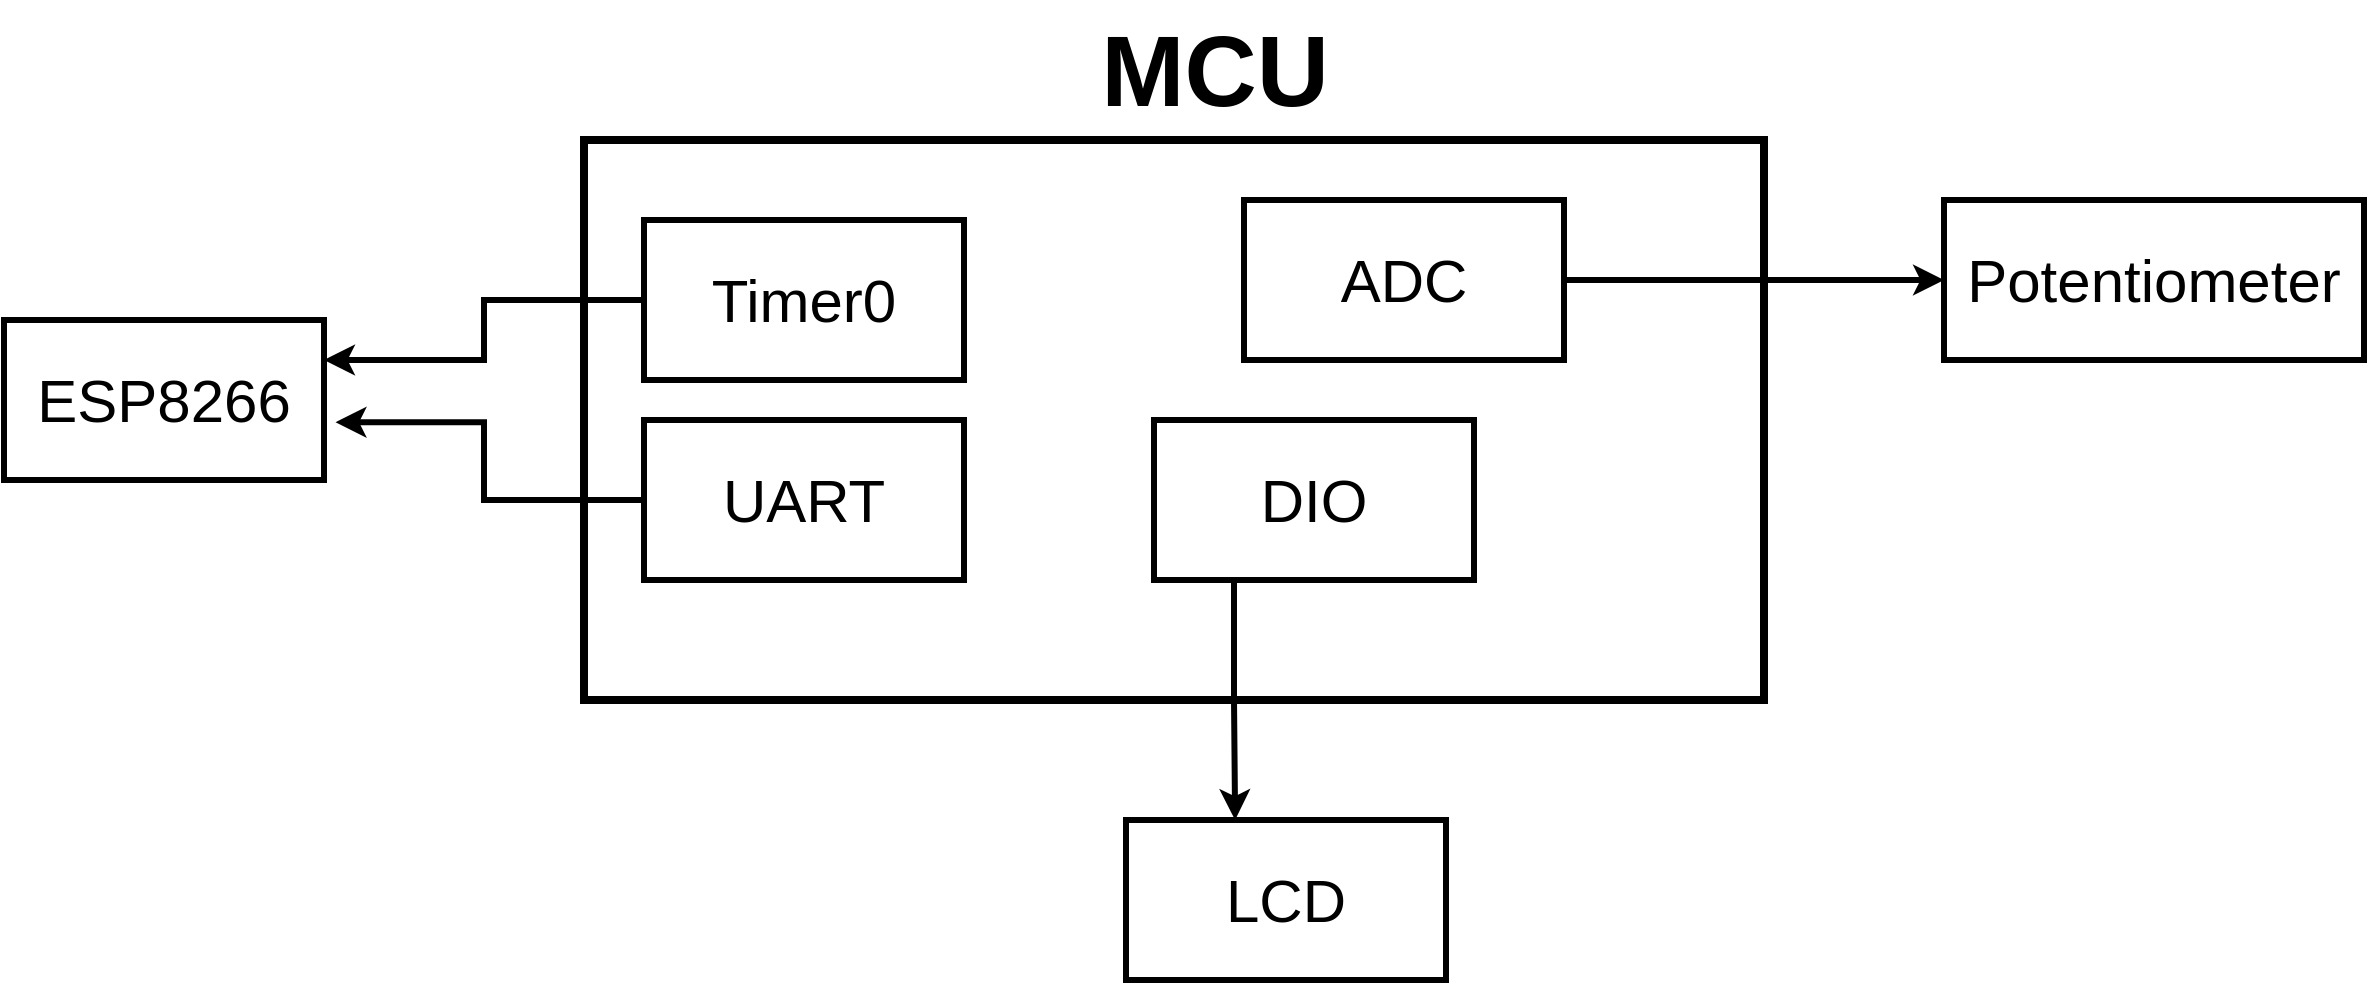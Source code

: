 <mxfile version="24.2.2" type="device">
  <diagram name="Page-1" id="5ctHnmvSYi1qNaNkAI-4">
    <mxGraphModel dx="2250" dy="823" grid="0" gridSize="10" guides="1" tooltips="1" connect="1" arrows="1" fold="1" page="1" pageScale="1" pageWidth="850" pageHeight="1100" math="0" shadow="0">
      <root>
        <mxCell id="0" />
        <mxCell id="1" parent="0" />
        <mxCell id="KsGMaPwchapJVoFfp-x0-2" value="" style="verticalLabelPosition=bottom;verticalAlign=top;html=1;shape=mxgraph.basic.rect;fillColor2=none;strokeWidth=4;size=20;indent=5;fillColor=none;" parent="1" vertex="1">
          <mxGeometry x="-290" y="280" width="590" height="280" as="geometry" />
        </mxCell>
        <mxCell id="KsGMaPwchapJVoFfp-x0-4" value="&lt;font style=&quot;font-size: 50px;&quot;&gt;&lt;b&gt;MCU&lt;/b&gt;&lt;/font&gt;" style="text;html=1;align=center;verticalAlign=middle;resizable=0;points=[];autosize=1;strokeColor=none;fillColor=none;" parent="1" vertex="1">
          <mxGeometry x="-45" y="210" width="140" height="70" as="geometry" />
        </mxCell>
        <mxCell id="KsGMaPwchapJVoFfp-x0-5" value="&lt;font style=&quot;font-size: 30px;&quot;&gt;UART&lt;/font&gt;" style="rounded=0;whiteSpace=wrap;html=1;fillColor=none;strokeWidth=3;" parent="1" vertex="1">
          <mxGeometry x="-260" y="420" width="160" height="80" as="geometry" />
        </mxCell>
        <mxCell id="KsGMaPwchapJVoFfp-x0-9" style="edgeStyle=orthogonalEdgeStyle;rounded=0;orthogonalLoop=1;jettySize=auto;html=1;exitX=0;exitY=0.5;exitDx=0;exitDy=0;entryX=1;entryY=0.25;entryDx=0;entryDy=0;strokeWidth=3;" parent="1" source="KsGMaPwchapJVoFfp-x0-6" target="KsGMaPwchapJVoFfp-x0-8" edge="1">
          <mxGeometry relative="1" as="geometry" />
        </mxCell>
        <mxCell id="KsGMaPwchapJVoFfp-x0-6" value="&lt;font style=&quot;font-size: 30px;&quot;&gt;Timer0&lt;/font&gt;" style="rounded=0;whiteSpace=wrap;html=1;fillColor=none;strokeWidth=3;" parent="1" vertex="1">
          <mxGeometry x="-260" y="320" width="160" height="80" as="geometry" />
        </mxCell>
        <mxCell id="KsGMaPwchapJVoFfp-x0-7" value="&lt;font style=&quot;font-size: 30px;&quot;&gt;DIO&lt;/font&gt;" style="rounded=0;whiteSpace=wrap;html=1;fillColor=none;strokeWidth=3;" parent="1" vertex="1">
          <mxGeometry x="-5" y="420" width="160" height="80" as="geometry" />
        </mxCell>
        <mxCell id="KsGMaPwchapJVoFfp-x0-8" value="&lt;span style=&quot;font-size: 30px;&quot;&gt;ESP8266&lt;/span&gt;" style="rounded=0;whiteSpace=wrap;html=1;fillColor=none;strokeWidth=3;" parent="1" vertex="1">
          <mxGeometry x="-580" y="370" width="160" height="80" as="geometry" />
        </mxCell>
        <mxCell id="KsGMaPwchapJVoFfp-x0-10" style="edgeStyle=orthogonalEdgeStyle;rounded=0;orthogonalLoop=1;jettySize=auto;html=1;exitX=0;exitY=0.5;exitDx=0;exitDy=0;entryX=1.036;entryY=0.639;entryDx=0;entryDy=0;entryPerimeter=0;strokeWidth=3;" parent="1" source="KsGMaPwchapJVoFfp-x0-5" target="KsGMaPwchapJVoFfp-x0-8" edge="1">
          <mxGeometry relative="1" as="geometry" />
        </mxCell>
        <mxCell id="KsGMaPwchapJVoFfp-x0-11" value="&lt;span style=&quot;font-size: 30px;&quot;&gt;LCD&lt;/span&gt;" style="rounded=0;whiteSpace=wrap;html=1;fillColor=none;strokeWidth=3;" parent="1" vertex="1">
          <mxGeometry x="-19" y="620" width="160" height="80" as="geometry" />
        </mxCell>
        <mxCell id="KsGMaPwchapJVoFfp-x0-12" style="edgeStyle=orthogonalEdgeStyle;rounded=0;orthogonalLoop=1;jettySize=auto;html=1;exitX=0.25;exitY=1;exitDx=0;exitDy=0;entryX=0.341;entryY=0;entryDx=0;entryDy=0;entryPerimeter=0;strokeWidth=3;" parent="1" source="KsGMaPwchapJVoFfp-x0-7" target="KsGMaPwchapJVoFfp-x0-11" edge="1">
          <mxGeometry relative="1" as="geometry" />
        </mxCell>
        <mxCell id="PUsRd20ykurBh9HkIk6Q-3" style="edgeStyle=orthogonalEdgeStyle;rounded=0;orthogonalLoop=1;jettySize=auto;html=1;exitX=1;exitY=0.5;exitDx=0;exitDy=0;entryX=0;entryY=0.5;entryDx=0;entryDy=0;strokeWidth=3;" parent="1" source="PUsRd20ykurBh9HkIk6Q-1" target="PUsRd20ykurBh9HkIk6Q-2" edge="1">
          <mxGeometry relative="1" as="geometry" />
        </mxCell>
        <mxCell id="PUsRd20ykurBh9HkIk6Q-1" value="&lt;font style=&quot;font-size: 30px;&quot;&gt;ADC&lt;/font&gt;" style="rounded=0;whiteSpace=wrap;html=1;fillColor=none;strokeWidth=3;" parent="1" vertex="1">
          <mxGeometry x="40" y="310" width="160" height="80" as="geometry" />
        </mxCell>
        <mxCell id="PUsRd20ykurBh9HkIk6Q-2" value="&lt;span style=&quot;font-size: 30px;&quot;&gt;Potentiometer&lt;/span&gt;" style="rounded=0;whiteSpace=wrap;html=1;fillColor=none;strokeWidth=3;" parent="1" vertex="1">
          <mxGeometry x="390" y="310" width="210" height="80" as="geometry" />
        </mxCell>
      </root>
    </mxGraphModel>
  </diagram>
</mxfile>
